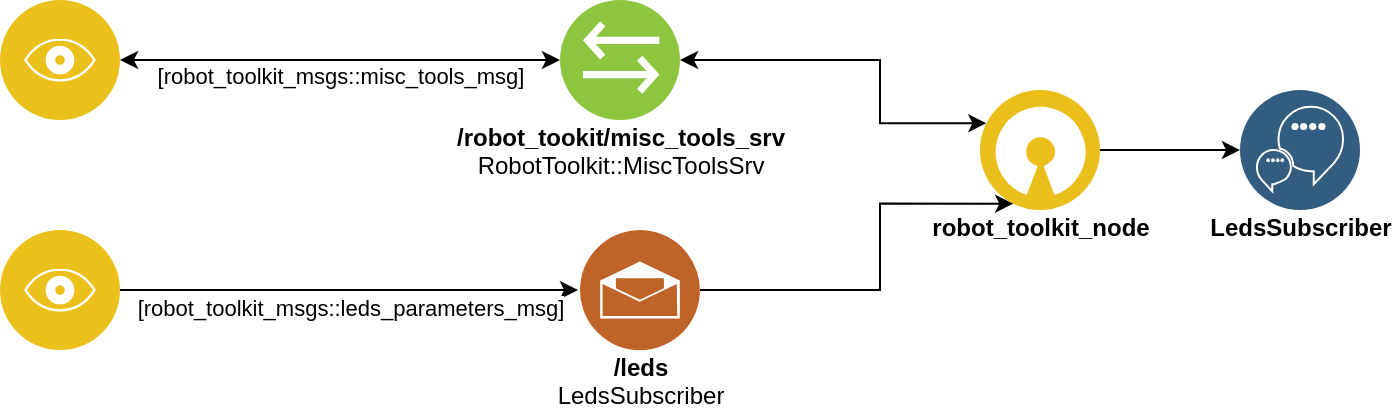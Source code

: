 <mxfile version="10.7.5" type="device"><diagram id="i_G1sJ6apPRsVd_6MF1_" name="Page-1"><mxGraphModel dx="1969" dy="1169" grid="1" gridSize="10" guides="1" tooltips="1" connect="1" arrows="1" fold="1" page="1" pageScale="1" pageWidth="850" pageHeight="1100" math="0" shadow="0"><root><mxCell id="0"/><mxCell id="1" parent="0"/><mxCell id="Xuhcu1reCGZLSPkCSpRx-32" style="edgeStyle=orthogonalEdgeStyle;rounded=0;orthogonalLoop=1;jettySize=auto;html=1;exitX=0;exitY=0.25;exitDx=0;exitDy=0;entryX=1;entryY=0.5;entryDx=0;entryDy=0;fontColor=#000000;startArrow=classic;startFill=1;spacingTop=-5;" parent="1" source="Xuhcu1reCGZLSPkCSpRx-1" target="Xuhcu1reCGZLSPkCSpRx-4" edge="1"><mxGeometry relative="1" as="geometry"><Array as="points"><mxPoint x="500" y="247"/><mxPoint x="500" y="215"/></Array></mxGeometry></mxCell><mxCell id="SDiFkhkivFWOdcvDY55v-3" style="edgeStyle=orthogonalEdgeStyle;rounded=0;orthogonalLoop=1;jettySize=auto;html=1;exitX=1;exitY=0.5;exitDx=0;exitDy=0;entryX=0;entryY=0.5;entryDx=0;entryDy=0;" edge="1" parent="1" source="Xuhcu1reCGZLSPkCSpRx-1" target="Xuhcu1reCGZLSPkCSpRx-28"><mxGeometry relative="1" as="geometry"/></mxCell><mxCell id="Xuhcu1reCGZLSPkCSpRx-1" value="robot_toolkit_node" style="aspect=fixed;perimeter=ellipsePerimeter;html=1;align=center;shadow=0;dashed=0;fontColor=#000000;labelBackgroundColor=#ffffff;fontSize=12;spacingTop=-5;image;image=img/lib/ibm/applications/open_source_tools.svg;fontStyle=1" parent="1" vertex="1"><mxGeometry x="550" y="230" width="60" height="60" as="geometry"/></mxCell><mxCell id="Xuhcu1reCGZLSPkCSpRx-34" style="edgeStyle=orthogonalEdgeStyle;rounded=1;orthogonalLoop=1;jettySize=auto;html=1;exitX=0;exitY=0.5;exitDx=0;exitDy=0;entryX=1;entryY=0.5;entryDx=0;entryDy=0;fontColor=#000000;strokeColor=none;startArrow=classic;startFill=1;verticalAlign=top;horizontal=1;spacingTop=-5;" parent="1" source="Xuhcu1reCGZLSPkCSpRx-4" target="Xuhcu1reCGZLSPkCSpRx-33" edge="1"><mxGeometry relative="1" as="geometry"/></mxCell><mxCell id="Xuhcu1reCGZLSPkCSpRx-4" value="/robot_tookit/misc_tools_srv&lt;br&gt;&lt;div&gt;&lt;span style=&quot;font-weight: normal&quot;&gt;RobotToolkit::MiscToolsSrv&lt;/span&gt;&lt;/div&gt;" style="aspect=fixed;perimeter=ellipsePerimeter;html=1;align=center;shadow=0;dashed=0;fontColor=#000000;labelBackgroundColor=#ffffff;fontSize=12;spacingTop=-5;image;image=img/lib/ibm/vpc/Bridge.svg;fontStyle=1;verticalAlign=top;horizontal=1;" parent="1" vertex="1"><mxGeometry x="340" y="185" width="60" height="60" as="geometry"/></mxCell><mxCell id="Xuhcu1reCGZLSPkCSpRx-28" value="&lt;div&gt;LedsSubscriber&lt;/div&gt;" style="aspect=fixed;perimeter=ellipsePerimeter;html=1;align=center;shadow=0;dashed=0;fontColor=#000000;labelBackgroundColor=#ffffff;fontSize=12;spacingTop=-5;image;image=img/lib/ibm/data/conversation_trained_deployed.svg;fontStyle=1" parent="1" vertex="1"><mxGeometry x="680" y="230" width="60" height="60" as="geometry"/></mxCell><mxCell id="Xuhcu1reCGZLSPkCSpRx-38" value="&lt;div&gt;[robot_toolkit_msgs::misc_tools_msg]&lt;/div&gt;" style="edgeStyle=orthogonalEdgeStyle;rounded=1;orthogonalLoop=1;jettySize=auto;html=1;exitX=1;exitY=0.5;exitDx=0;exitDy=0;entryX=0;entryY=0.5;entryDx=0;entryDy=0;startArrow=classic;startFill=1;fontColor=#000000;verticalAlign=top;horizontal=1;spacingTop=-5;" parent="1" source="Xuhcu1reCGZLSPkCSpRx-33" target="Xuhcu1reCGZLSPkCSpRx-4" edge="1"><mxGeometry relative="1" as="geometry"/></mxCell><mxCell id="Xuhcu1reCGZLSPkCSpRx-33" value="" style="aspect=fixed;perimeter=ellipsePerimeter;html=1;align=center;shadow=0;dashed=0;fontColor=#4277BB;labelBackgroundColor=#ffffff;fontSize=12;spacingTop=-5;image;image=img/lib/ibm/applications/visualization.svg;verticalAlign=top;horizontal=1;" parent="1" vertex="1"><mxGeometry x="60" y="185" width="60" height="60" as="geometry"/></mxCell><mxCell id="SDiFkhkivFWOdcvDY55v-2" style="edgeStyle=orthogonalEdgeStyle;rounded=0;orthogonalLoop=1;jettySize=auto;html=1;exitX=1;exitY=0.5;exitDx=0;exitDy=0;entryX=0.25;entryY=1;entryDx=0;entryDy=0;" edge="1" parent="1" source="AiNQkj8R-JxbpU9rtbUS-1" target="Xuhcu1reCGZLSPkCSpRx-1"><mxGeometry relative="1" as="geometry"><Array as="points"><mxPoint x="500" y="330"/><mxPoint x="500" y="287"/></Array></mxGeometry></mxCell><mxCell id="AiNQkj8R-JxbpU9rtbUS-1" value="&lt;div&gt;/leds&lt;span style=&quot;font-weight: normal&quot;&gt;&lt;br&gt;&lt;/span&gt;&lt;/div&gt;&lt;div&gt;&lt;span style=&quot;font-weight: normal&quot;&gt;LedsSubscriber&lt;/span&gt;&lt;/div&gt;" style="aspect=fixed;perimeter=ellipsePerimeter;html=1;align=center;shadow=0;dashed=0;fontColor=#000000;labelBackgroundColor=#ffffff;fontSize=12;spacingTop=-5;image;image=img/lib/ibm/social/messaging.svg;fontStyle=1;verticalAlign=top;horizontal=1;" parent="1" vertex="1"><mxGeometry x="350" y="300" width="60" height="60" as="geometry"/></mxCell><mxCell id="AiNQkj8R-JxbpU9rtbUS-2" value="&lt;div&gt;[robot_toolkit_msgs::leds_parameters_msg]&lt;/div&gt;" style="edgeStyle=orthogonalEdgeStyle;rounded=1;orthogonalLoop=1;jettySize=auto;html=1;exitX=1;exitY=0.5;exitDx=0;exitDy=0;startArrow=none;startFill=0;endArrow=classic;endFill=1;fontColor=#000000;verticalAlign=top;horizontal=1;spacingTop=-5;" parent="1" edge="1" source="AiNQkj8R-JxbpU9rtbUS-3"><mxGeometry relative="1" as="geometry"><mxPoint x="129" y="330" as="sourcePoint"/><mxPoint x="349" y="330" as="targetPoint"/></mxGeometry></mxCell><mxCell id="AiNQkj8R-JxbpU9rtbUS-3" value="" style="aspect=fixed;perimeter=ellipsePerimeter;html=1;align=center;shadow=0;dashed=0;fontColor=#4277BB;labelBackgroundColor=#ffffff;fontSize=12;spacingTop=-5;image;image=img/lib/ibm/applications/visualization.svg;verticalAlign=top;horizontal=1;" parent="1" vertex="1"><mxGeometry x="60" y="300" width="60" height="60" as="geometry"/></mxCell></root></mxGraphModel></diagram></mxfile>